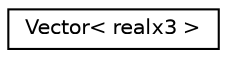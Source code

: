digraph "Graphical Class Hierarchy"
{
 // LATEX_PDF_SIZE
  edge [fontname="Helvetica",fontsize="10",labelfontname="Helvetica",labelfontsize="10"];
  node [fontname="Helvetica",fontsize="10",shape=record];
  rankdir="LR";
  Node0 [label="Vector\< realx3 \>",height=0.2,width=0.4,color="black", fillcolor="white", style="filled",URL="$classpFlow_1_1Vector.html",tooltip=" "];
}
